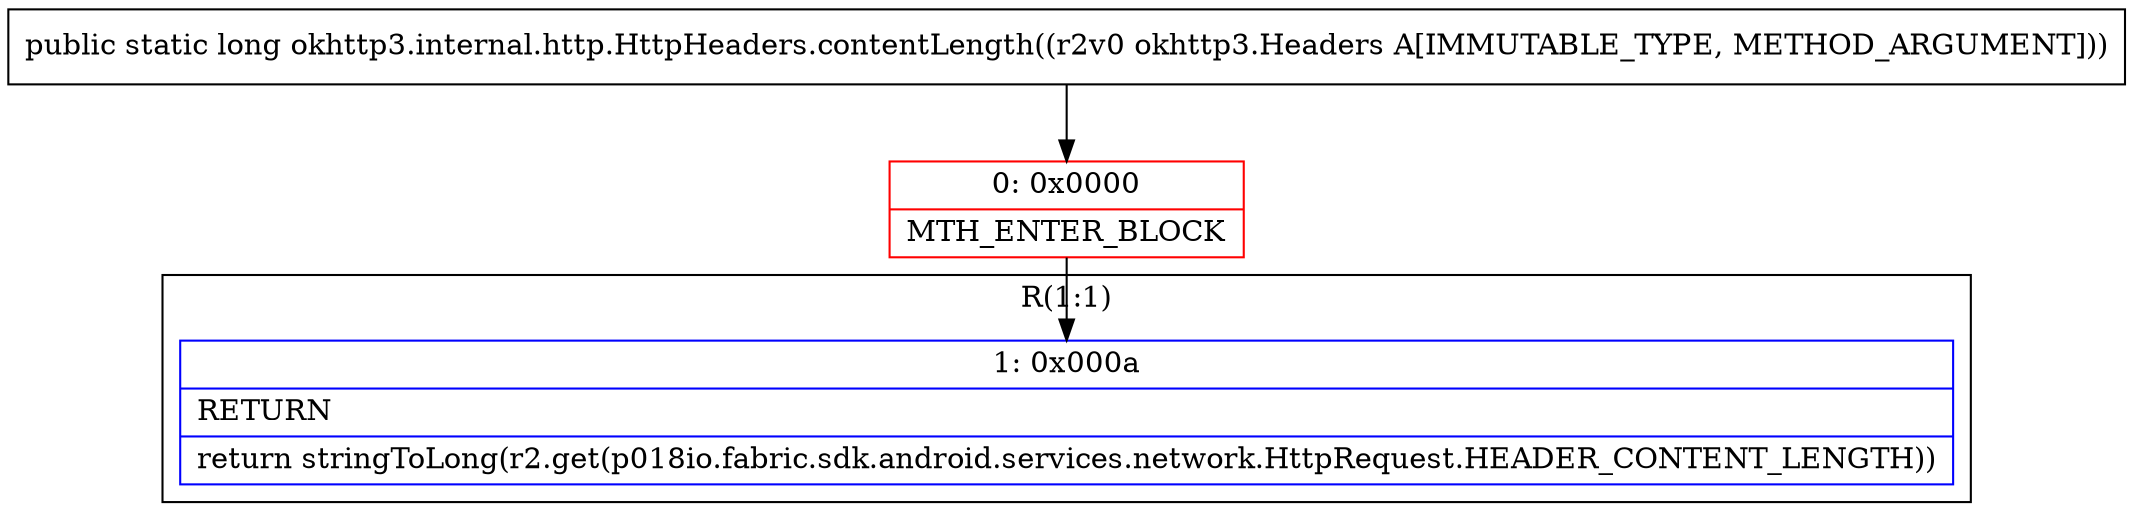 digraph "CFG forokhttp3.internal.http.HttpHeaders.contentLength(Lokhttp3\/Headers;)J" {
subgraph cluster_Region_1818661002 {
label = "R(1:1)";
node [shape=record,color=blue];
Node_1 [shape=record,label="{1\:\ 0x000a|RETURN\l|return stringToLong(r2.get(p018io.fabric.sdk.android.services.network.HttpRequest.HEADER_CONTENT_LENGTH))\l}"];
}
Node_0 [shape=record,color=red,label="{0\:\ 0x0000|MTH_ENTER_BLOCK\l}"];
MethodNode[shape=record,label="{public static long okhttp3.internal.http.HttpHeaders.contentLength((r2v0 okhttp3.Headers A[IMMUTABLE_TYPE, METHOD_ARGUMENT])) }"];
MethodNode -> Node_0;
Node_0 -> Node_1;
}

